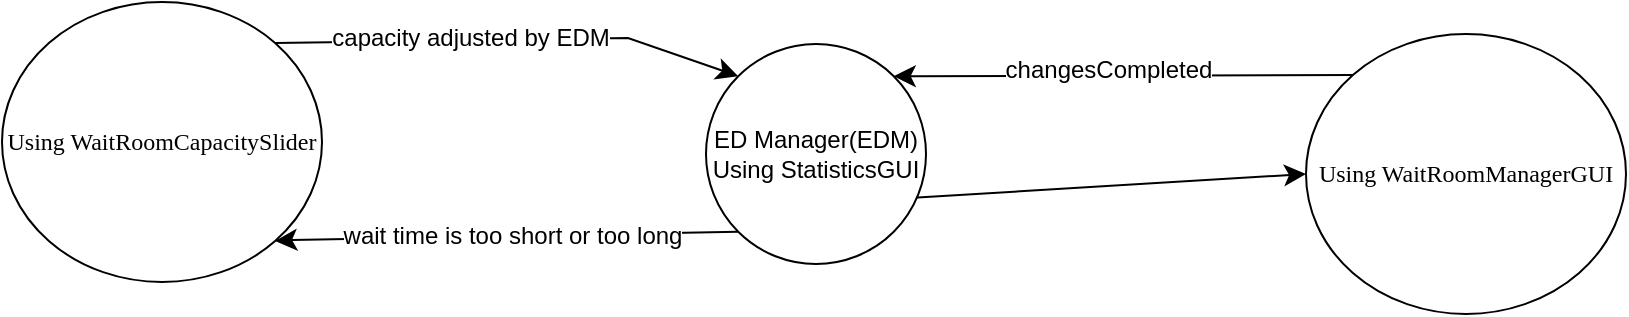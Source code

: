 <mxfile version="24.8.3">
  <diagram name="Page-1" id="58cdce13-f638-feb5-8d6f-7d28b1aa9fa0">
    <mxGraphModel dx="1599" dy="624" grid="0" gridSize="10" guides="1" tooltips="1" connect="1" arrows="1" fold="1" page="0" pageScale="1" pageWidth="1100" pageHeight="850" background="none" math="0" shadow="0">
      <root>
        <mxCell id="0" />
        <mxCell id="1" parent="0" />
        <mxCell id="udmGXA6qzwontc74sRsV-16" style="rounded=0;orthogonalLoop=1;jettySize=auto;html=1;exitX=0;exitY=0;exitDx=0;exitDy=0;entryX=1;entryY=0;entryDx=0;entryDy=0;fontSize=12;startSize=8;endSize=8;" parent="1" source="382b91b5511bd0f7-9" target="GER6duk_hUemQV0kUoSJ-14" edge="1">
          <mxGeometry relative="1" as="geometry">
            <mxPoint x="360" y="245" as="targetPoint" />
          </mxGeometry>
        </mxCell>
        <mxCell id="udmGXA6qzwontc74sRsV-17" value="changesCompleted" style="edgeLabel;html=1;align=center;verticalAlign=middle;resizable=0;points=[];fontSize=12;" parent="udmGXA6qzwontc74sRsV-16" vertex="1" connectable="0">
          <mxGeometry x="0.138" y="21" relative="1" as="geometry">
            <mxPoint x="8" y="-24" as="offset" />
          </mxGeometry>
        </mxCell>
        <mxCell id="382b91b5511bd0f7-9" value="Using WaitRoomManagerGUI" style="rounded=1;whiteSpace=wrap;html=1;arcSize=24;shadow=0;comic=0;labelBackgroundColor=none;fontFamily=Verdana;fontSize=12;align=center;shape=ellipse;perimeter=ellipsePerimeter;" parent="1" vertex="1">
          <mxGeometry x="510" y="165" width="160" height="140" as="geometry" />
        </mxCell>
        <mxCell id="udmGXA6qzwontc74sRsV-2" value="Using WaitRoom&lt;span style=&quot;background-color: initial;&quot;&gt;CapacitySlider&lt;/span&gt;" style="rounded=1;whiteSpace=wrap;html=1;arcSize=24;shadow=0;comic=0;labelBackgroundColor=none;fontFamily=Verdana;fontSize=12;align=center;shape=ellipse;perimeter=ellipsePerimeter;" parent="1" vertex="1">
          <mxGeometry x="-142" y="149" width="160" height="140" as="geometry" />
        </mxCell>
        <mxCell id="udmGXA6qzwontc74sRsV-14" value="" style="orthogonalLoop=1;jettySize=auto;html=1;rounded=0;fontSize=12;startSize=8;endSize=8;exitX=0.943;exitY=0.699;exitDx=0;exitDy=0;entryX=0;entryY=0.5;entryDx=0;entryDy=0;exitPerimeter=0;" parent="1" source="GER6duk_hUemQV0kUoSJ-14" target="382b91b5511bd0f7-9" edge="1">
          <mxGeometry width="140" relative="1" as="geometry">
            <mxPoint x="360" y="260" as="sourcePoint" />
            <mxPoint x="600" y="390" as="targetPoint" />
          </mxGeometry>
        </mxCell>
        <mxCell id="udmGXA6qzwontc74sRsV-19" value="" style="orthogonalLoop=1;jettySize=auto;html=1;rounded=0;fontSize=12;startSize=8;endSize=8;exitX=0;exitY=1;exitDx=0;exitDy=0;entryX=1;entryY=1;entryDx=0;entryDy=0;" parent="1" source="GER6duk_hUemQV0kUoSJ-14" target="udmGXA6qzwontc74sRsV-2" edge="1">
          <mxGeometry width="140" relative="1" as="geometry">
            <mxPoint x="240" y="260" as="sourcePoint" />
            <mxPoint x="600" y="390" as="targetPoint" />
            <Array as="points">
              <mxPoint x="3" y="268" />
            </Array>
          </mxGeometry>
        </mxCell>
        <mxCell id="gHChsq1TqteNVNANLhJo-1" value="&lt;span style=&quot;font-size: 12px;&quot;&gt;wait time is too short or too long&lt;/span&gt;" style="edgeLabel;html=1;align=center;verticalAlign=middle;resizable=0;points=[];" vertex="1" connectable="0" parent="udmGXA6qzwontc74sRsV-19">
          <mxGeometry x="0.206" y="-1" relative="1" as="geometry">
            <mxPoint x="26" as="offset" />
          </mxGeometry>
        </mxCell>
        <mxCell id="udmGXA6qzwontc74sRsV-21" value="" style="orthogonalLoop=1;jettySize=auto;html=1;rounded=0;fontSize=12;startSize=8;endSize=8;exitX=1;exitY=0;exitDx=0;exitDy=0;entryX=0;entryY=0;entryDx=0;entryDy=0;" parent="1" source="udmGXA6qzwontc74sRsV-2" target="GER6duk_hUemQV0kUoSJ-14" edge="1">
          <mxGeometry width="140" relative="1" as="geometry">
            <mxPoint x="460" y="430" as="sourcePoint" />
            <mxPoint x="300" y="260" as="targetPoint" />
            <Array as="points">
              <mxPoint x="171" y="167" />
            </Array>
          </mxGeometry>
        </mxCell>
        <mxCell id="gHChsq1TqteNVNANLhJo-2" value="&lt;span style=&quot;font-size: 12px;&quot;&gt;capacity adjusted by EDM&lt;/span&gt;" style="edgeLabel;html=1;align=center;verticalAlign=middle;resizable=0;points=[];" vertex="1" connectable="0" parent="udmGXA6qzwontc74sRsV-21">
          <mxGeometry x="-0.211" y="2" relative="1" as="geometry">
            <mxPoint x="5" y="1" as="offset" />
          </mxGeometry>
        </mxCell>
        <mxCell id="GER6duk_hUemQV0kUoSJ-14" value="ED Manager(EDM) Using StatisticsGUI" style="ellipse;whiteSpace=wrap;html=1;aspect=fixed;" parent="1" vertex="1">
          <mxGeometry x="210" y="170" width="110" height="110" as="geometry" />
        </mxCell>
      </root>
    </mxGraphModel>
  </diagram>
</mxfile>
